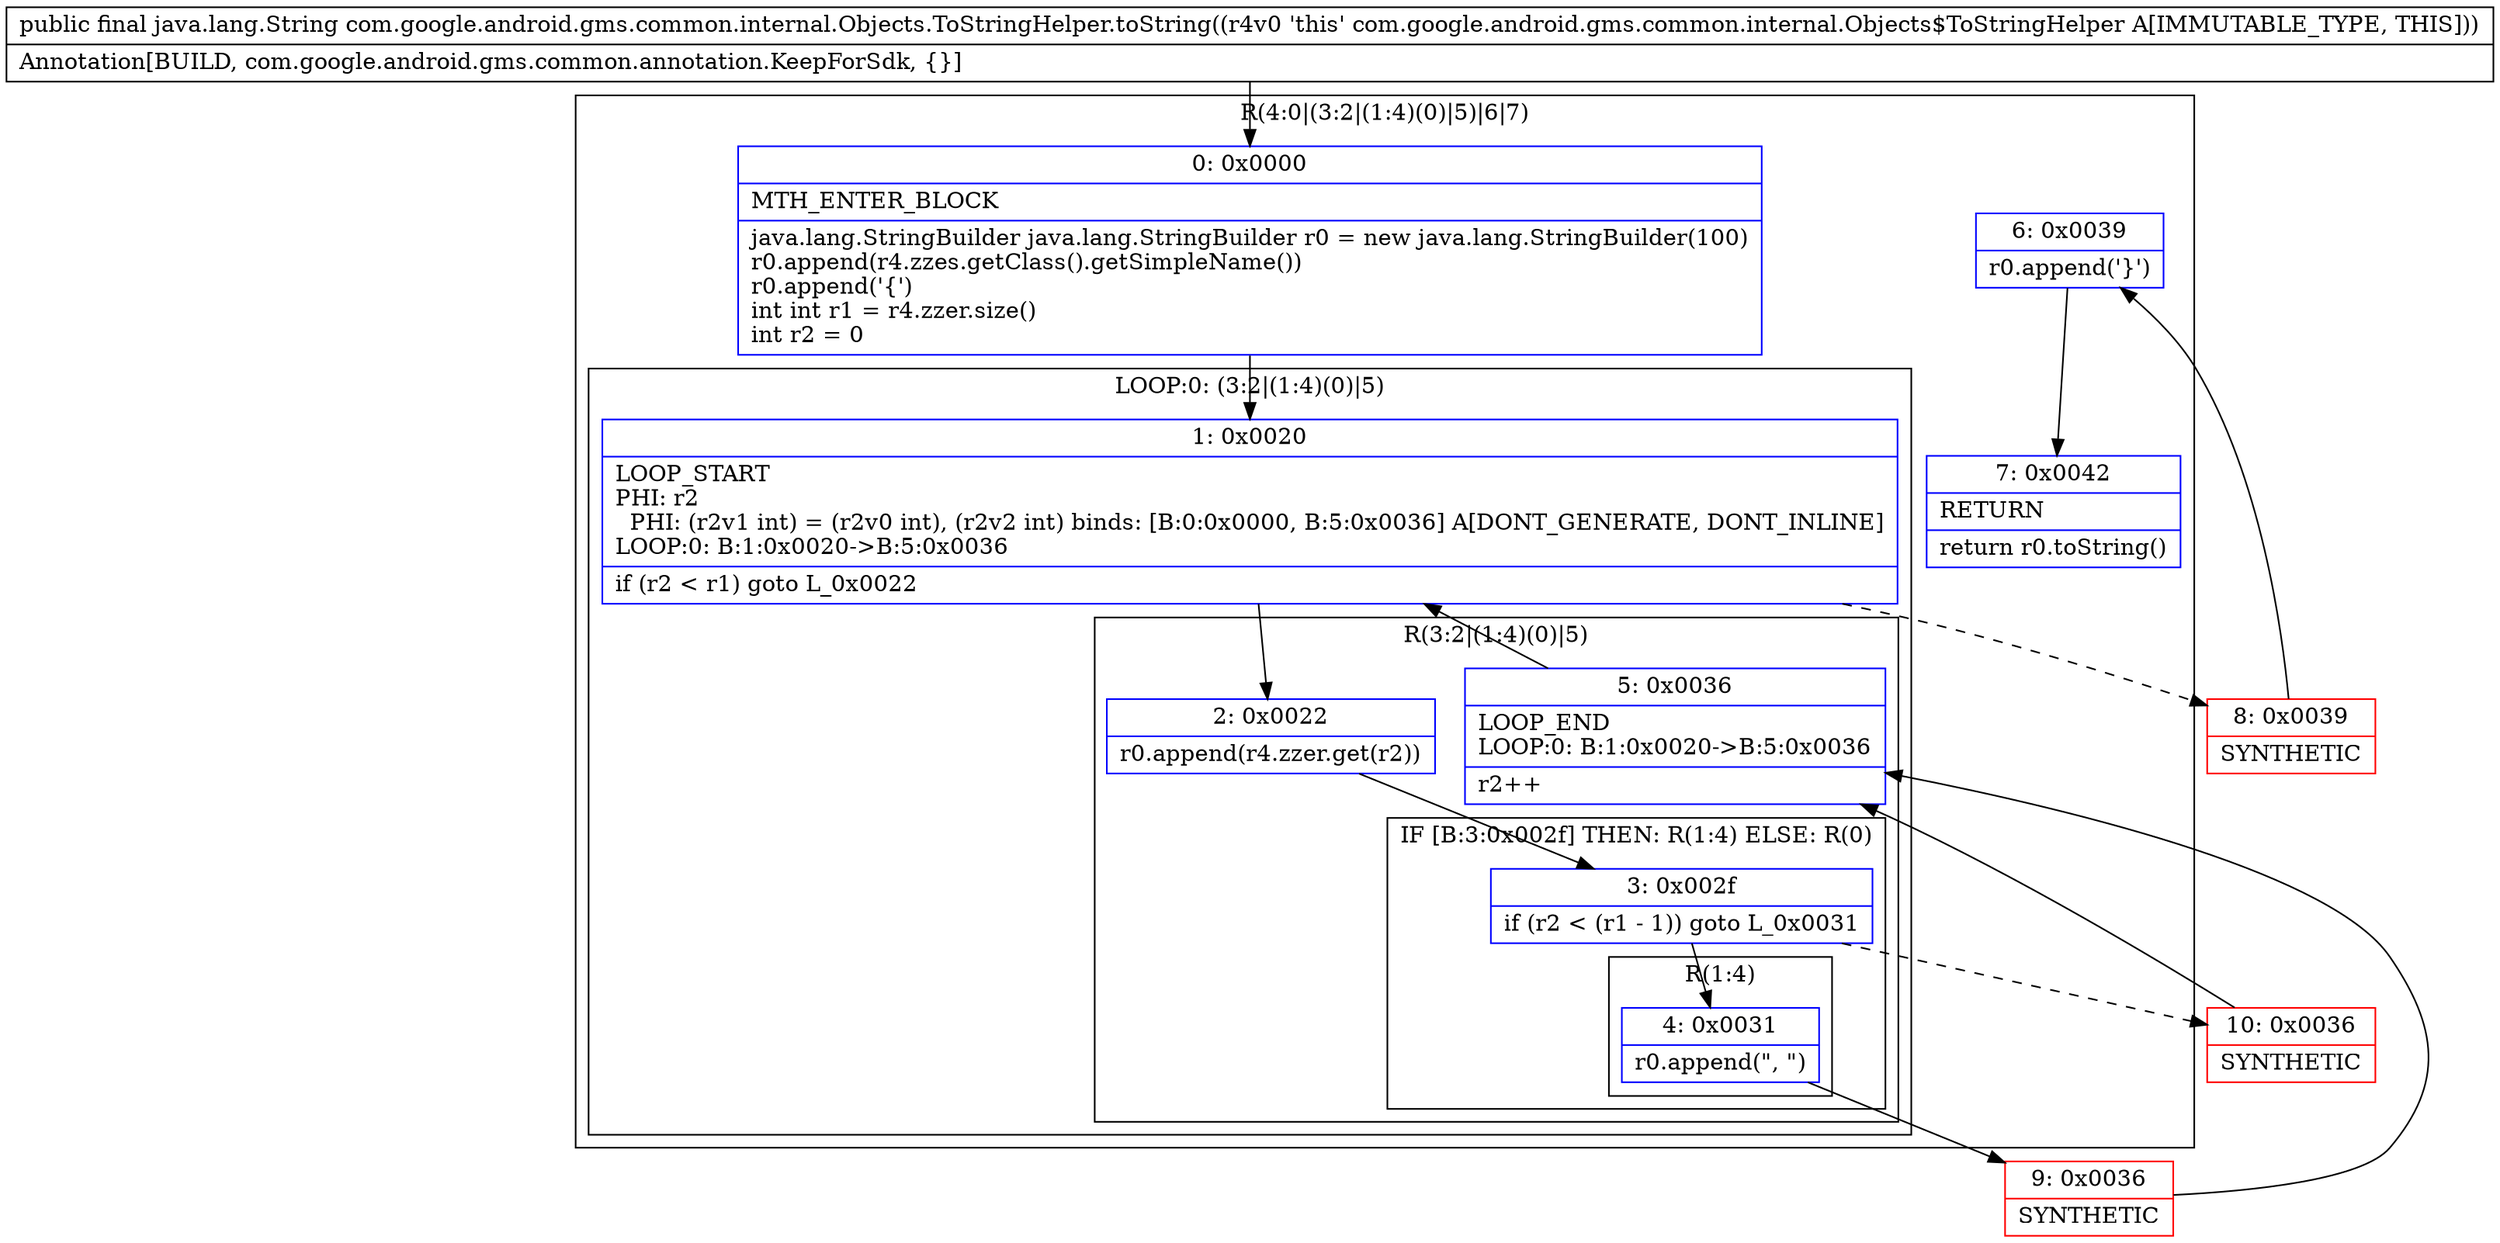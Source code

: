 digraph "CFG forcom.google.android.gms.common.internal.Objects.ToStringHelper.toString()Ljava\/lang\/String;" {
subgraph cluster_Region_791577664 {
label = "R(4:0|(3:2|(1:4)(0)|5)|6|7)";
node [shape=record,color=blue];
Node_0 [shape=record,label="{0\:\ 0x0000|MTH_ENTER_BLOCK\l|java.lang.StringBuilder java.lang.StringBuilder r0 = new java.lang.StringBuilder(100)\lr0.append(r4.zzes.getClass().getSimpleName())\lr0.append('\{')\lint int r1 = r4.zzer.size()\lint r2 = 0\l}"];
subgraph cluster_LoopRegion_1227733093 {
label = "LOOP:0: (3:2|(1:4)(0)|5)";
node [shape=record,color=blue];
Node_1 [shape=record,label="{1\:\ 0x0020|LOOP_START\lPHI: r2 \l  PHI: (r2v1 int) = (r2v0 int), (r2v2 int) binds: [B:0:0x0000, B:5:0x0036] A[DONT_GENERATE, DONT_INLINE]\lLOOP:0: B:1:0x0020\-\>B:5:0x0036\l|if (r2 \< r1) goto L_0x0022\l}"];
subgraph cluster_Region_2070203182 {
label = "R(3:2|(1:4)(0)|5)";
node [shape=record,color=blue];
Node_2 [shape=record,label="{2\:\ 0x0022|r0.append(r4.zzer.get(r2))\l}"];
subgraph cluster_IfRegion_309995908 {
label = "IF [B:3:0x002f] THEN: R(1:4) ELSE: R(0)";
node [shape=record,color=blue];
Node_3 [shape=record,label="{3\:\ 0x002f|if (r2 \< (r1 \- 1)) goto L_0x0031\l}"];
subgraph cluster_Region_533022326 {
label = "R(1:4)";
node [shape=record,color=blue];
Node_4 [shape=record,label="{4\:\ 0x0031|r0.append(\", \")\l}"];
}
subgraph cluster_Region_1526626559 {
label = "R(0)";
node [shape=record,color=blue];
}
}
Node_5 [shape=record,label="{5\:\ 0x0036|LOOP_END\lLOOP:0: B:1:0x0020\-\>B:5:0x0036\l|r2++\l}"];
}
}
Node_6 [shape=record,label="{6\:\ 0x0039|r0.append('\}')\l}"];
Node_7 [shape=record,label="{7\:\ 0x0042|RETURN\l|return r0.toString()\l}"];
}
Node_8 [shape=record,color=red,label="{8\:\ 0x0039|SYNTHETIC\l}"];
Node_9 [shape=record,color=red,label="{9\:\ 0x0036|SYNTHETIC\l}"];
Node_10 [shape=record,color=red,label="{10\:\ 0x0036|SYNTHETIC\l}"];
MethodNode[shape=record,label="{public final java.lang.String com.google.android.gms.common.internal.Objects.ToStringHelper.toString((r4v0 'this' com.google.android.gms.common.internal.Objects$ToStringHelper A[IMMUTABLE_TYPE, THIS]))  | Annotation[BUILD, com.google.android.gms.common.annotation.KeepForSdk, \{\}]\l}"];
MethodNode -> Node_0;
Node_0 -> Node_1;
Node_1 -> Node_2;
Node_1 -> Node_8[style=dashed];
Node_2 -> Node_3;
Node_3 -> Node_4;
Node_3 -> Node_10[style=dashed];
Node_4 -> Node_9;
Node_5 -> Node_1;
Node_6 -> Node_7;
Node_8 -> Node_6;
Node_9 -> Node_5;
Node_10 -> Node_5;
}

